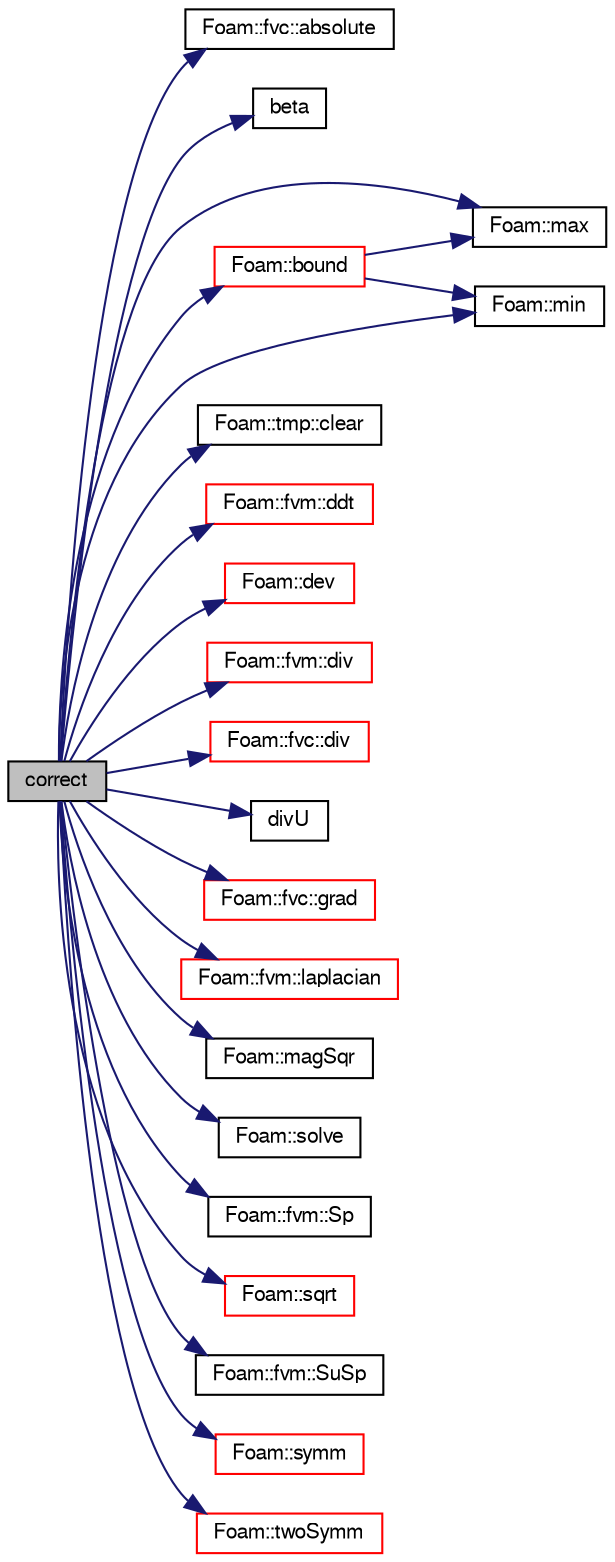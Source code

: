 digraph "correct"
{
  bgcolor="transparent";
  edge [fontname="FreeSans",fontsize="10",labelfontname="FreeSans",labelfontsize="10"];
  node [fontname="FreeSans",fontsize="10",shape=record];
  rankdir="LR";
  Node1 [label="correct",height=0.2,width=0.4,color="black", fillcolor="grey75", style="filled" fontcolor="black"];
  Node1 -> Node2 [color="midnightblue",fontsize="10",style="solid",fontname="FreeSans"];
  Node2 [label="Foam::fvc::absolute",height=0.2,width=0.4,color="black",URL="$a10271.html#a7dc6f26e73732f719c31bcb8305a5c1e",tooltip="Return the given relative flux in absolute form. "];
  Node1 -> Node3 [color="midnightblue",fontsize="10",style="solid",fontname="FreeSans"];
  Node3 [label="beta",height=0.2,width=0.4,color="black",URL="$a04115.html#a8c8c91fc032b25dcc9e3d971fac17272"];
  Node1 -> Node4 [color="midnightblue",fontsize="10",style="solid",fontname="FreeSans"];
  Node4 [label="Foam::bound",height=0.2,width=0.4,color="red",URL="$a10237.html#a334b2a2d0ce7997d360f7a018174a077",tooltip="Bound the given scalar field if it has gone unbounded. "];
  Node4 -> Node5 [color="midnightblue",fontsize="10",style="solid",fontname="FreeSans"];
  Node5 [label="Foam::max",height=0.2,width=0.4,color="black",URL="$a10237.html#ac993e906cf2774ae77e666bc24e81733"];
  Node4 -> Node6 [color="midnightblue",fontsize="10",style="solid",fontname="FreeSans"];
  Node6 [label="Foam::min",height=0.2,width=0.4,color="black",URL="$a10237.html#a253e112ad2d56d96230ff39ea7f442dc"];
  Node1 -> Node7 [color="midnightblue",fontsize="10",style="solid",fontname="FreeSans"];
  Node7 [label="Foam::tmp::clear",height=0.2,width=0.4,color="black",URL="$a02547.html#a5b0c20bea8c40bf73b3160cb1e0da350",tooltip="If object pointer points to valid object: "];
  Node1 -> Node8 [color="midnightblue",fontsize="10",style="solid",fontname="FreeSans"];
  Node8 [label="Foam::fvm::ddt",height=0.2,width=0.4,color="red",URL="$a10272.html#a2d88eca98ab69b84af7ddb96e35f5a44"];
  Node1 -> Node9 [color="midnightblue",fontsize="10",style="solid",fontname="FreeSans"];
  Node9 [label="Foam::dev",height=0.2,width=0.4,color="red",URL="$a10237.html#a042ede1d98e91923a7cc5e14e9f86854"];
  Node1 -> Node10 [color="midnightblue",fontsize="10",style="solid",fontname="FreeSans"];
  Node10 [label="Foam::fvm::div",height=0.2,width=0.4,color="red",URL="$a10272.html#a058dd4757c11ae656c8d576632b33d25"];
  Node1 -> Node11 [color="midnightblue",fontsize="10",style="solid",fontname="FreeSans"];
  Node11 [label="Foam::fvc::div",height=0.2,width=0.4,color="red",URL="$a10271.html#a585533948ad80abfe589d920c641f251"];
  Node1 -> Node12 [color="midnightblue",fontsize="10",style="solid",fontname="FreeSans"];
  Node12 [label="divU",height=0.2,width=0.4,color="black",URL="$a03181.html#a09bc63f3dad0c233d722b7374810ad3d"];
  Node1 -> Node13 [color="midnightblue",fontsize="10",style="solid",fontname="FreeSans"];
  Node13 [label="Foam::fvc::grad",height=0.2,width=0.4,color="red",URL="$a10271.html#a7c00ec90ecc15ed3005255e42c52827a"];
  Node1 -> Node14 [color="midnightblue",fontsize="10",style="solid",fontname="FreeSans"];
  Node14 [label="Foam::fvm::laplacian",height=0.2,width=0.4,color="red",URL="$a10272.html#a05679b154654e47e9f1e2fbd2bc0bae0"];
  Node1 -> Node15 [color="midnightblue",fontsize="10",style="solid",fontname="FreeSans"];
  Node15 [label="Foam::magSqr",height=0.2,width=0.4,color="black",URL="$a10237.html#ae6fff2c6981e6d9618aa5038e69def6e"];
  Node1 -> Node5 [color="midnightblue",fontsize="10",style="solid",fontname="FreeSans"];
  Node1 -> Node6 [color="midnightblue",fontsize="10",style="solid",fontname="FreeSans"];
  Node1 -> Node16 [color="midnightblue",fontsize="10",style="solid",fontname="FreeSans"];
  Node16 [label="Foam::solve",height=0.2,width=0.4,color="black",URL="$a10237.html#a745114a2fef57ff2df3946017d4dec34",tooltip="Solve returning the solution statistics given convergence tolerance. "];
  Node1 -> Node17 [color="midnightblue",fontsize="10",style="solid",fontname="FreeSans"];
  Node17 [label="Foam::fvm::Sp",height=0.2,width=0.4,color="black",URL="$a10272.html#a67e0938495ebeac7ad57361957720554"];
  Node1 -> Node18 [color="midnightblue",fontsize="10",style="solid",fontname="FreeSans"];
  Node18 [label="Foam::sqrt",height=0.2,width=0.4,color="red",URL="$a10237.html#a8616bd62eebf2342a80222fecb1bda71"];
  Node1 -> Node19 [color="midnightblue",fontsize="10",style="solid",fontname="FreeSans"];
  Node19 [label="Foam::fvm::SuSp",height=0.2,width=0.4,color="black",URL="$a10272.html#afbc5644dc62f3adaff3848482484e0a6"];
  Node1 -> Node20 [color="midnightblue",fontsize="10",style="solid",fontname="FreeSans"];
  Node20 [label="Foam::symm",height=0.2,width=0.4,color="red",URL="$a10237.html#a112755faabb5ff081d7a25a936a1d3c4"];
  Node1 -> Node21 [color="midnightblue",fontsize="10",style="solid",fontname="FreeSans"];
  Node21 [label="Foam::twoSymm",height=0.2,width=0.4,color="red",URL="$a10237.html#a446550beb700669a32e76d9b87d5e043"];
}
